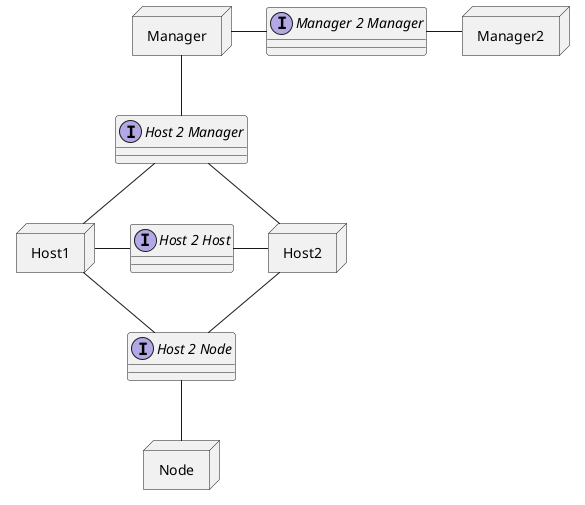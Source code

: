 @startuml
!pragma horizontalLineBetweenDifferentPackageAllowed

interface "Manager 2 Manager" as Ma2Ma
interface "Host 2 Manager" as Ho2Ma
interface "Host 2 Node" as Ho2No
interface "Host 2 Host" as Ho2Ho

node Manager {
}

node Manager2 {
}

node Node {
	
}

node Host2 {
}

node Host1 {
}

Manager -right- Ma2Ma
Ma2Ma -right- Manager2

Host1 -right- Ho2Ho
Host2 -left- Ho2Ho

Host1 -down- Ho2No
Host2 -down- Ho2No
Ho2No -down- Node

Host1 -up- Ho2Ma
Host2 -up- Ho2Ma
Ho2Ma -up- Manager

@enduml